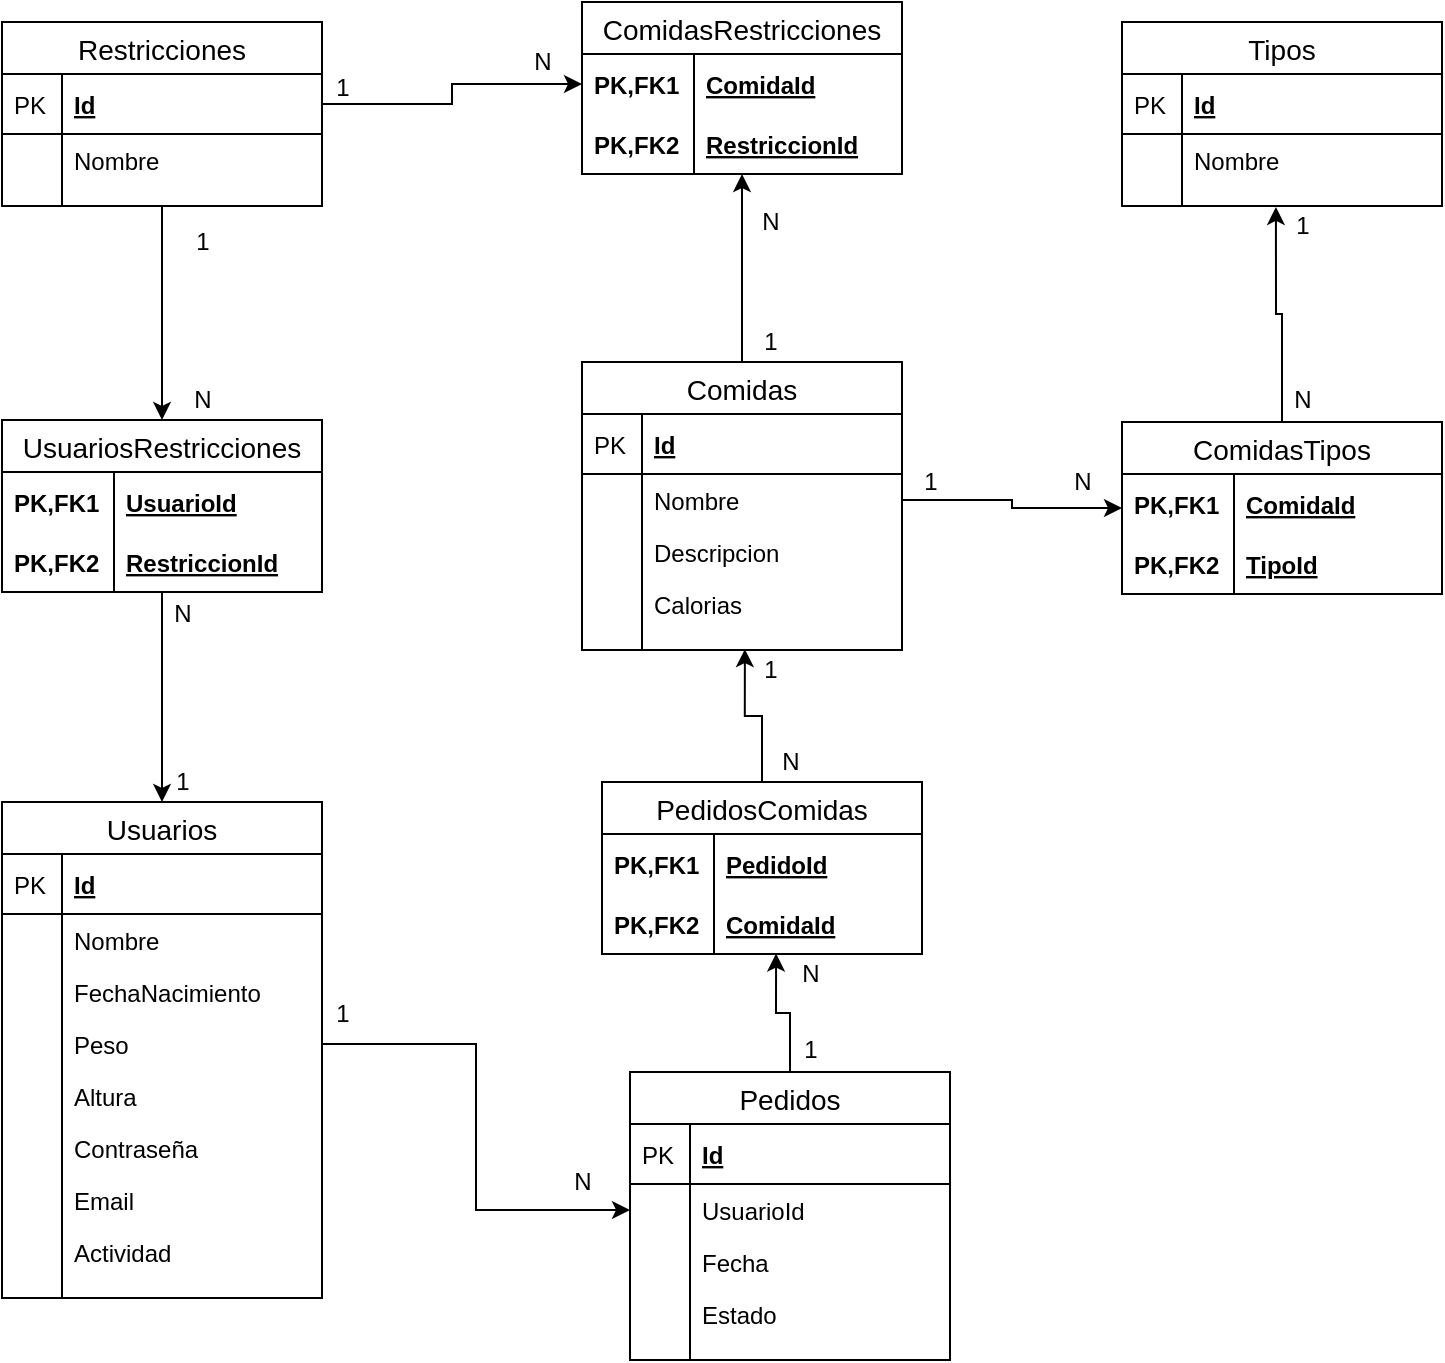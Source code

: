 <mxfile version="13.1.2" type="device"><diagram id="yMRCTAhgRsf9MWPBLFQ8" name="Page-1"><mxGraphModel dx="1019" dy="519" grid="1" gridSize="10" guides="1" tooltips="1" connect="1" arrows="1" fold="1" page="1" pageScale="1" pageWidth="827" pageHeight="1169" math="0" shadow="0"><root><mxCell id="0"/><mxCell id="1" parent="0"/><mxCell id="SiL5sBNIjM_v3AI-AlOc-103" style="edgeStyle=orthogonalEdgeStyle;rounded=0;orthogonalLoop=1;jettySize=auto;html=1;exitX=0.5;exitY=0;exitDx=0;exitDy=0;" edge="1" parent="1" source="SiL5sBNIjM_v3AI-AlOc-1" target="SiL5sBNIjM_v3AI-AlOc-84"><mxGeometry relative="1" as="geometry"/></mxCell><mxCell id="SiL5sBNIjM_v3AI-AlOc-1" value="Comidas" style="swimlane;fontStyle=0;childLayout=stackLayout;horizontal=1;startSize=26;horizontalStack=0;resizeParent=1;resizeParentMax=0;resizeLast=0;collapsible=1;marginBottom=0;align=center;fontSize=14;" vertex="1" parent="1"><mxGeometry x="310" y="230" width="160" height="144" as="geometry"/></mxCell><mxCell id="SiL5sBNIjM_v3AI-AlOc-2" value="Id" style="shape=partialRectangle;top=0;left=0;right=0;bottom=1;align=left;verticalAlign=middle;fillColor=none;spacingLeft=34;spacingRight=4;overflow=hidden;rotatable=0;points=[[0,0.5],[1,0.5]];portConstraint=eastwest;dropTarget=0;fontStyle=5;fontSize=12;" vertex="1" parent="SiL5sBNIjM_v3AI-AlOc-1"><mxGeometry y="26" width="160" height="30" as="geometry"/></mxCell><mxCell id="SiL5sBNIjM_v3AI-AlOc-3" value="PK" style="shape=partialRectangle;top=0;left=0;bottom=0;fillColor=none;align=left;verticalAlign=middle;spacingLeft=4;spacingRight=4;overflow=hidden;rotatable=0;points=[];portConstraint=eastwest;part=1;fontSize=12;" vertex="1" connectable="0" parent="SiL5sBNIjM_v3AI-AlOc-2"><mxGeometry width="30" height="30" as="geometry"/></mxCell><mxCell id="SiL5sBNIjM_v3AI-AlOc-4" value="Nombre" style="shape=partialRectangle;top=0;left=0;right=0;bottom=0;align=left;verticalAlign=top;fillColor=none;spacingLeft=34;spacingRight=4;overflow=hidden;rotatable=0;points=[[0,0.5],[1,0.5]];portConstraint=eastwest;dropTarget=0;fontSize=12;" vertex="1" parent="SiL5sBNIjM_v3AI-AlOc-1"><mxGeometry y="56" width="160" height="26" as="geometry"/></mxCell><mxCell id="SiL5sBNIjM_v3AI-AlOc-5" value="" style="shape=partialRectangle;top=0;left=0;bottom=0;fillColor=none;align=left;verticalAlign=top;spacingLeft=4;spacingRight=4;overflow=hidden;rotatable=0;points=[];portConstraint=eastwest;part=1;fontSize=12;" vertex="1" connectable="0" parent="SiL5sBNIjM_v3AI-AlOc-4"><mxGeometry width="30" height="26" as="geometry"/></mxCell><mxCell id="SiL5sBNIjM_v3AI-AlOc-6" value="Descripcion" style="shape=partialRectangle;top=0;left=0;right=0;bottom=0;align=left;verticalAlign=top;fillColor=none;spacingLeft=34;spacingRight=4;overflow=hidden;rotatable=0;points=[[0,0.5],[1,0.5]];portConstraint=eastwest;dropTarget=0;fontSize=12;" vertex="1" parent="SiL5sBNIjM_v3AI-AlOc-1"><mxGeometry y="82" width="160" height="26" as="geometry"/></mxCell><mxCell id="SiL5sBNIjM_v3AI-AlOc-7" value="" style="shape=partialRectangle;top=0;left=0;bottom=0;fillColor=none;align=left;verticalAlign=top;spacingLeft=4;spacingRight=4;overflow=hidden;rotatable=0;points=[];portConstraint=eastwest;part=1;fontSize=12;" vertex="1" connectable="0" parent="SiL5sBNIjM_v3AI-AlOc-6"><mxGeometry width="30" height="26" as="geometry"/></mxCell><mxCell id="SiL5sBNIjM_v3AI-AlOc-8" value="Calorias" style="shape=partialRectangle;top=0;left=0;right=0;bottom=0;align=left;verticalAlign=top;fillColor=none;spacingLeft=34;spacingRight=4;overflow=hidden;rotatable=0;points=[[0,0.5],[1,0.5]];portConstraint=eastwest;dropTarget=0;fontSize=12;" vertex="1" parent="SiL5sBNIjM_v3AI-AlOc-1"><mxGeometry y="108" width="160" height="26" as="geometry"/></mxCell><mxCell id="SiL5sBNIjM_v3AI-AlOc-9" value="" style="shape=partialRectangle;top=0;left=0;bottom=0;fillColor=none;align=left;verticalAlign=top;spacingLeft=4;spacingRight=4;overflow=hidden;rotatable=0;points=[];portConstraint=eastwest;part=1;fontSize=12;" vertex="1" connectable="0" parent="SiL5sBNIjM_v3AI-AlOc-8"><mxGeometry width="30" height="26" as="geometry"/></mxCell><mxCell id="SiL5sBNIjM_v3AI-AlOc-10" value="" style="shape=partialRectangle;top=0;left=0;right=0;bottom=0;align=left;verticalAlign=top;fillColor=none;spacingLeft=34;spacingRight=4;overflow=hidden;rotatable=0;points=[[0,0.5],[1,0.5]];portConstraint=eastwest;dropTarget=0;fontSize=12;" vertex="1" parent="SiL5sBNIjM_v3AI-AlOc-1"><mxGeometry y="134" width="160" height="10" as="geometry"/></mxCell><mxCell id="SiL5sBNIjM_v3AI-AlOc-11" value="" style="shape=partialRectangle;top=0;left=0;bottom=0;fillColor=none;align=left;verticalAlign=top;spacingLeft=4;spacingRight=4;overflow=hidden;rotatable=0;points=[];portConstraint=eastwest;part=1;fontSize=12;" vertex="1" connectable="0" parent="SiL5sBNIjM_v3AI-AlOc-10"><mxGeometry width="30" height="10" as="geometry"/></mxCell><mxCell id="SiL5sBNIjM_v3AI-AlOc-105" style="edgeStyle=orthogonalEdgeStyle;rounded=0;orthogonalLoop=1;jettySize=auto;html=1;entryX=0.5;entryY=0;entryDx=0;entryDy=0;" edge="1" parent="1" source="SiL5sBNIjM_v3AI-AlOc-27" target="SiL5sBNIjM_v3AI-AlOc-89"><mxGeometry relative="1" as="geometry"/></mxCell><mxCell id="SiL5sBNIjM_v3AI-AlOc-27" value="Restricciones" style="swimlane;fontStyle=0;childLayout=stackLayout;horizontal=1;startSize=26;horizontalStack=0;resizeParent=1;resizeParentMax=0;resizeLast=0;collapsible=1;marginBottom=0;align=center;fontSize=14;" vertex="1" parent="1"><mxGeometry x="20" y="60" width="160" height="92" as="geometry"/></mxCell><mxCell id="SiL5sBNIjM_v3AI-AlOc-28" value="Id" style="shape=partialRectangle;top=0;left=0;right=0;bottom=1;align=left;verticalAlign=middle;fillColor=none;spacingLeft=34;spacingRight=4;overflow=hidden;rotatable=0;points=[[0,0.5],[1,0.5]];portConstraint=eastwest;dropTarget=0;fontStyle=5;fontSize=12;" vertex="1" parent="SiL5sBNIjM_v3AI-AlOc-27"><mxGeometry y="26" width="160" height="30" as="geometry"/></mxCell><mxCell id="SiL5sBNIjM_v3AI-AlOc-29" value="PK" style="shape=partialRectangle;top=0;left=0;bottom=0;fillColor=none;align=left;verticalAlign=middle;spacingLeft=4;spacingRight=4;overflow=hidden;rotatable=0;points=[];portConstraint=eastwest;part=1;fontSize=12;" vertex="1" connectable="0" parent="SiL5sBNIjM_v3AI-AlOc-28"><mxGeometry width="30" height="30" as="geometry"/></mxCell><mxCell id="SiL5sBNIjM_v3AI-AlOc-30" value="Nombre" style="shape=partialRectangle;top=0;left=0;right=0;bottom=0;align=left;verticalAlign=top;fillColor=none;spacingLeft=34;spacingRight=4;overflow=hidden;rotatable=0;points=[[0,0.5],[1,0.5]];portConstraint=eastwest;dropTarget=0;fontSize=12;" vertex="1" parent="SiL5sBNIjM_v3AI-AlOc-27"><mxGeometry y="56" width="160" height="26" as="geometry"/></mxCell><mxCell id="SiL5sBNIjM_v3AI-AlOc-31" value="" style="shape=partialRectangle;top=0;left=0;bottom=0;fillColor=none;align=left;verticalAlign=top;spacingLeft=4;spacingRight=4;overflow=hidden;rotatable=0;points=[];portConstraint=eastwest;part=1;fontSize=12;" vertex="1" connectable="0" parent="SiL5sBNIjM_v3AI-AlOc-30"><mxGeometry width="30" height="26" as="geometry"/></mxCell><mxCell id="SiL5sBNIjM_v3AI-AlOc-32" value="" style="shape=partialRectangle;top=0;left=0;right=0;bottom=0;align=left;verticalAlign=top;fillColor=none;spacingLeft=34;spacingRight=4;overflow=hidden;rotatable=0;points=[[0,0.5],[1,0.5]];portConstraint=eastwest;dropTarget=0;fontSize=12;" vertex="1" parent="SiL5sBNIjM_v3AI-AlOc-27"><mxGeometry y="82" width="160" height="10" as="geometry"/></mxCell><mxCell id="SiL5sBNIjM_v3AI-AlOc-33" value="" style="shape=partialRectangle;top=0;left=0;bottom=0;fillColor=none;align=left;verticalAlign=top;spacingLeft=4;spacingRight=4;overflow=hidden;rotatable=0;points=[];portConstraint=eastwest;part=1;fontSize=12;" vertex="1" connectable="0" parent="SiL5sBNIjM_v3AI-AlOc-32"><mxGeometry width="30" height="10" as="geometry"/></mxCell><mxCell id="SiL5sBNIjM_v3AI-AlOc-34" value="Usuarios" style="swimlane;fontStyle=0;childLayout=stackLayout;horizontal=1;startSize=26;horizontalStack=0;resizeParent=1;resizeParentMax=0;resizeLast=0;collapsible=1;marginBottom=0;align=center;fontSize=14;" vertex="1" parent="1"><mxGeometry x="20" y="450" width="160" height="248" as="geometry"/></mxCell><mxCell id="SiL5sBNIjM_v3AI-AlOc-35" value="Id" style="shape=partialRectangle;top=0;left=0;right=0;bottom=1;align=left;verticalAlign=middle;fillColor=none;spacingLeft=34;spacingRight=4;overflow=hidden;rotatable=0;points=[[0,0.5],[1,0.5]];portConstraint=eastwest;dropTarget=0;fontStyle=5;fontSize=12;" vertex="1" parent="SiL5sBNIjM_v3AI-AlOc-34"><mxGeometry y="26" width="160" height="30" as="geometry"/></mxCell><mxCell id="SiL5sBNIjM_v3AI-AlOc-36" value="PK" style="shape=partialRectangle;top=0;left=0;bottom=0;fillColor=none;align=left;verticalAlign=middle;spacingLeft=4;spacingRight=4;overflow=hidden;rotatable=0;points=[];portConstraint=eastwest;part=1;fontSize=12;" vertex="1" connectable="0" parent="SiL5sBNIjM_v3AI-AlOc-35"><mxGeometry width="30" height="30" as="geometry"/></mxCell><mxCell id="SiL5sBNIjM_v3AI-AlOc-37" value="Nombre" style="shape=partialRectangle;top=0;left=0;right=0;bottom=0;align=left;verticalAlign=top;fillColor=none;spacingLeft=34;spacingRight=4;overflow=hidden;rotatable=0;points=[[0,0.5],[1,0.5]];portConstraint=eastwest;dropTarget=0;fontSize=12;" vertex="1" parent="SiL5sBNIjM_v3AI-AlOc-34"><mxGeometry y="56" width="160" height="26" as="geometry"/></mxCell><mxCell id="SiL5sBNIjM_v3AI-AlOc-38" value="" style="shape=partialRectangle;top=0;left=0;bottom=0;fillColor=none;align=left;verticalAlign=top;spacingLeft=4;spacingRight=4;overflow=hidden;rotatable=0;points=[];portConstraint=eastwest;part=1;fontSize=12;" vertex="1" connectable="0" parent="SiL5sBNIjM_v3AI-AlOc-37"><mxGeometry width="30" height="26" as="geometry"/></mxCell><mxCell id="SiL5sBNIjM_v3AI-AlOc-39" value="FechaNacimiento" style="shape=partialRectangle;top=0;left=0;right=0;bottom=0;align=left;verticalAlign=top;fillColor=none;spacingLeft=34;spacingRight=4;overflow=hidden;rotatable=0;points=[[0,0.5],[1,0.5]];portConstraint=eastwest;dropTarget=0;fontSize=12;" vertex="1" parent="SiL5sBNIjM_v3AI-AlOc-34"><mxGeometry y="82" width="160" height="26" as="geometry"/></mxCell><mxCell id="SiL5sBNIjM_v3AI-AlOc-40" value="" style="shape=partialRectangle;top=0;left=0;bottom=0;fillColor=none;align=left;verticalAlign=top;spacingLeft=4;spacingRight=4;overflow=hidden;rotatable=0;points=[];portConstraint=eastwest;part=1;fontSize=12;" vertex="1" connectable="0" parent="SiL5sBNIjM_v3AI-AlOc-39"><mxGeometry width="30" height="26" as="geometry"/></mxCell><mxCell id="SiL5sBNIjM_v3AI-AlOc-41" value="Peso" style="shape=partialRectangle;top=0;left=0;right=0;bottom=0;align=left;verticalAlign=top;fillColor=none;spacingLeft=34;spacingRight=4;overflow=hidden;rotatable=0;points=[[0,0.5],[1,0.5]];portConstraint=eastwest;dropTarget=0;fontSize=12;" vertex="1" parent="SiL5sBNIjM_v3AI-AlOc-34"><mxGeometry y="108" width="160" height="26" as="geometry"/></mxCell><mxCell id="SiL5sBNIjM_v3AI-AlOc-42" value="" style="shape=partialRectangle;top=0;left=0;bottom=0;fillColor=none;align=left;verticalAlign=top;spacingLeft=4;spacingRight=4;overflow=hidden;rotatable=0;points=[];portConstraint=eastwest;part=1;fontSize=12;" vertex="1" connectable="0" parent="SiL5sBNIjM_v3AI-AlOc-41"><mxGeometry width="30" height="26" as="geometry"/></mxCell><mxCell id="SiL5sBNIjM_v3AI-AlOc-47" value="Altura" style="shape=partialRectangle;top=0;left=0;right=0;bottom=0;align=left;verticalAlign=top;fillColor=none;spacingLeft=34;spacingRight=4;overflow=hidden;rotatable=0;points=[[0,0.5],[1,0.5]];portConstraint=eastwest;dropTarget=0;fontSize=12;" vertex="1" parent="SiL5sBNIjM_v3AI-AlOc-34"><mxGeometry y="134" width="160" height="26" as="geometry"/></mxCell><mxCell id="SiL5sBNIjM_v3AI-AlOc-48" value="" style="shape=partialRectangle;top=0;left=0;bottom=0;fillColor=none;align=left;verticalAlign=top;spacingLeft=4;spacingRight=4;overflow=hidden;rotatable=0;points=[];portConstraint=eastwest;part=1;fontSize=12;" vertex="1" connectable="0" parent="SiL5sBNIjM_v3AI-AlOc-47"><mxGeometry width="30" height="26" as="geometry"/></mxCell><mxCell id="SiL5sBNIjM_v3AI-AlOc-45" value="Contraseña" style="shape=partialRectangle;top=0;left=0;right=0;bottom=0;align=left;verticalAlign=top;fillColor=none;spacingLeft=34;spacingRight=4;overflow=hidden;rotatable=0;points=[[0,0.5],[1,0.5]];portConstraint=eastwest;dropTarget=0;fontSize=12;" vertex="1" parent="SiL5sBNIjM_v3AI-AlOc-34"><mxGeometry y="160" width="160" height="26" as="geometry"/></mxCell><mxCell id="SiL5sBNIjM_v3AI-AlOc-46" value="" style="shape=partialRectangle;top=0;left=0;bottom=0;fillColor=none;align=left;verticalAlign=top;spacingLeft=4;spacingRight=4;overflow=hidden;rotatable=0;points=[];portConstraint=eastwest;part=1;fontSize=12;" vertex="1" connectable="0" parent="SiL5sBNIjM_v3AI-AlOc-45"><mxGeometry width="30" height="26" as="geometry"/></mxCell><mxCell id="SiL5sBNIjM_v3AI-AlOc-49" value="Email" style="shape=partialRectangle;top=0;left=0;right=0;bottom=0;align=left;verticalAlign=top;fillColor=none;spacingLeft=34;spacingRight=4;overflow=hidden;rotatable=0;points=[[0,0.5],[1,0.5]];portConstraint=eastwest;dropTarget=0;fontSize=12;" vertex="1" parent="SiL5sBNIjM_v3AI-AlOc-34"><mxGeometry y="186" width="160" height="26" as="geometry"/></mxCell><mxCell id="SiL5sBNIjM_v3AI-AlOc-50" value="" style="shape=partialRectangle;top=0;left=0;bottom=0;fillColor=none;align=left;verticalAlign=top;spacingLeft=4;spacingRight=4;overflow=hidden;rotatable=0;points=[];portConstraint=eastwest;part=1;fontSize=12;" vertex="1" connectable="0" parent="SiL5sBNIjM_v3AI-AlOc-49"><mxGeometry width="30" height="26" as="geometry"/></mxCell><mxCell id="SiL5sBNIjM_v3AI-AlOc-51" value="Actividad" style="shape=partialRectangle;top=0;left=0;right=0;bottom=0;align=left;verticalAlign=top;fillColor=none;spacingLeft=34;spacingRight=4;overflow=hidden;rotatable=0;points=[[0,0.5],[1,0.5]];portConstraint=eastwest;dropTarget=0;fontSize=12;" vertex="1" parent="SiL5sBNIjM_v3AI-AlOc-34"><mxGeometry y="212" width="160" height="26" as="geometry"/></mxCell><mxCell id="SiL5sBNIjM_v3AI-AlOc-52" value="" style="shape=partialRectangle;top=0;left=0;bottom=0;fillColor=none;align=left;verticalAlign=top;spacingLeft=4;spacingRight=4;overflow=hidden;rotatable=0;points=[];portConstraint=eastwest;part=1;fontSize=12;" vertex="1" connectable="0" parent="SiL5sBNIjM_v3AI-AlOc-51"><mxGeometry width="30" height="26" as="geometry"/></mxCell><mxCell id="SiL5sBNIjM_v3AI-AlOc-43" value="" style="shape=partialRectangle;top=0;left=0;right=0;bottom=0;align=left;verticalAlign=top;fillColor=none;spacingLeft=34;spacingRight=4;overflow=hidden;rotatable=0;points=[[0,0.5],[1,0.5]];portConstraint=eastwest;dropTarget=0;fontSize=12;" vertex="1" parent="SiL5sBNIjM_v3AI-AlOc-34"><mxGeometry y="238" width="160" height="10" as="geometry"/></mxCell><mxCell id="SiL5sBNIjM_v3AI-AlOc-44" value="" style="shape=partialRectangle;top=0;left=0;bottom=0;fillColor=none;align=left;verticalAlign=top;spacingLeft=4;spacingRight=4;overflow=hidden;rotatable=0;points=[];portConstraint=eastwest;part=1;fontSize=12;" vertex="1" connectable="0" parent="SiL5sBNIjM_v3AI-AlOc-43"><mxGeometry width="30" height="10" as="geometry"/></mxCell><mxCell id="SiL5sBNIjM_v3AI-AlOc-102" style="edgeStyle=orthogonalEdgeStyle;rounded=0;orthogonalLoop=1;jettySize=auto;html=1;exitX=0.5;exitY=0;exitDx=0;exitDy=0;entryX=0.481;entryY=1.046;entryDx=0;entryDy=0;entryPerimeter=0;" edge="1" parent="1" source="SiL5sBNIjM_v3AI-AlOc-65" target="SiL5sBNIjM_v3AI-AlOc-25"><mxGeometry relative="1" as="geometry"/></mxCell><mxCell id="SiL5sBNIjM_v3AI-AlOc-65" value="ComidasTipos" style="swimlane;fontStyle=0;childLayout=stackLayout;horizontal=1;startSize=26;horizontalStack=0;resizeParent=1;resizeParentMax=0;resizeLast=0;collapsible=1;marginBottom=0;align=center;fontSize=14;" vertex="1" parent="1"><mxGeometry x="580" y="260" width="160" height="86" as="geometry"/></mxCell><mxCell id="SiL5sBNIjM_v3AI-AlOc-66" value="ComidaId" style="shape=partialRectangle;top=0;left=0;right=0;bottom=0;align=left;verticalAlign=middle;fillColor=none;spacingLeft=60;spacingRight=4;overflow=hidden;rotatable=0;points=[[0,0.5],[1,0.5]];portConstraint=eastwest;dropTarget=0;fontStyle=5;fontSize=12;" vertex="1" parent="SiL5sBNIjM_v3AI-AlOc-65"><mxGeometry y="26" width="160" height="30" as="geometry"/></mxCell><mxCell id="SiL5sBNIjM_v3AI-AlOc-67" value="PK,FK1" style="shape=partialRectangle;fontStyle=1;top=0;left=0;bottom=0;fillColor=none;align=left;verticalAlign=middle;spacingLeft=4;spacingRight=4;overflow=hidden;rotatable=0;points=[];portConstraint=eastwest;part=1;fontSize=12;" vertex="1" connectable="0" parent="SiL5sBNIjM_v3AI-AlOc-66"><mxGeometry width="56" height="30" as="geometry"/></mxCell><mxCell id="SiL5sBNIjM_v3AI-AlOc-68" value="TipoId" style="shape=partialRectangle;top=0;left=0;right=0;bottom=1;align=left;verticalAlign=middle;fillColor=none;spacingLeft=60;spacingRight=4;overflow=hidden;rotatable=0;points=[[0,0.5],[1,0.5]];portConstraint=eastwest;dropTarget=0;fontStyle=5;fontSize=12;" vertex="1" parent="SiL5sBNIjM_v3AI-AlOc-65"><mxGeometry y="56" width="160" height="30" as="geometry"/></mxCell><mxCell id="SiL5sBNIjM_v3AI-AlOc-69" value="PK,FK2" style="shape=partialRectangle;fontStyle=1;top=0;left=0;bottom=0;fillColor=none;align=left;verticalAlign=middle;spacingLeft=4;spacingRight=4;overflow=hidden;rotatable=0;points=[];portConstraint=eastwest;part=1;fontSize=12;" vertex="1" connectable="0" parent="SiL5sBNIjM_v3AI-AlOc-68"><mxGeometry width="56" height="30" as="geometry"/></mxCell><mxCell id="SiL5sBNIjM_v3AI-AlOc-72" style="edgeStyle=orthogonalEdgeStyle;rounded=0;orthogonalLoop=1;jettySize=auto;html=1;exitX=1;exitY=0.5;exitDx=0;exitDy=0;entryX=0;entryY=0.5;entryDx=0;entryDy=0;" edge="1" parent="1" source="SiL5sBNIjM_v3AI-AlOc-4" target="SiL5sBNIjM_v3AI-AlOc-65"><mxGeometry relative="1" as="geometry"/></mxCell><mxCell id="SiL5sBNIjM_v3AI-AlOc-16" value="Tipos" style="swimlane;fontStyle=0;childLayout=stackLayout;horizontal=1;startSize=26;horizontalStack=0;resizeParent=1;resizeParentMax=0;resizeLast=0;collapsible=1;marginBottom=0;align=center;fontSize=14;" vertex="1" parent="1"><mxGeometry x="580" y="60" width="160" height="92" as="geometry"/></mxCell><mxCell id="SiL5sBNIjM_v3AI-AlOc-17" value="Id" style="shape=partialRectangle;top=0;left=0;right=0;bottom=1;align=left;verticalAlign=middle;fillColor=none;spacingLeft=34;spacingRight=4;overflow=hidden;rotatable=0;points=[[0,0.5],[1,0.5]];portConstraint=eastwest;dropTarget=0;fontStyle=5;fontSize=12;" vertex="1" parent="SiL5sBNIjM_v3AI-AlOc-16"><mxGeometry y="26" width="160" height="30" as="geometry"/></mxCell><mxCell id="SiL5sBNIjM_v3AI-AlOc-18" value="PK" style="shape=partialRectangle;top=0;left=0;bottom=0;fillColor=none;align=left;verticalAlign=middle;spacingLeft=4;spacingRight=4;overflow=hidden;rotatable=0;points=[];portConstraint=eastwest;part=1;fontSize=12;" vertex="1" connectable="0" parent="SiL5sBNIjM_v3AI-AlOc-17"><mxGeometry width="30" height="30" as="geometry"/></mxCell><mxCell id="SiL5sBNIjM_v3AI-AlOc-19" value="Nombre" style="shape=partialRectangle;top=0;left=0;right=0;bottom=0;align=left;verticalAlign=top;fillColor=none;spacingLeft=34;spacingRight=4;overflow=hidden;rotatable=0;points=[[0,0.5],[1,0.5]];portConstraint=eastwest;dropTarget=0;fontSize=12;" vertex="1" parent="SiL5sBNIjM_v3AI-AlOc-16"><mxGeometry y="56" width="160" height="26" as="geometry"/></mxCell><mxCell id="SiL5sBNIjM_v3AI-AlOc-20" value="" style="shape=partialRectangle;top=0;left=0;bottom=0;fillColor=none;align=left;verticalAlign=top;spacingLeft=4;spacingRight=4;overflow=hidden;rotatable=0;points=[];portConstraint=eastwest;part=1;fontSize=12;" vertex="1" connectable="0" parent="SiL5sBNIjM_v3AI-AlOc-19"><mxGeometry width="30" height="26" as="geometry"/></mxCell><mxCell id="SiL5sBNIjM_v3AI-AlOc-25" value="" style="shape=partialRectangle;top=0;left=0;right=0;bottom=0;align=left;verticalAlign=top;fillColor=none;spacingLeft=34;spacingRight=4;overflow=hidden;rotatable=0;points=[[0,0.5],[1,0.5]];portConstraint=eastwest;dropTarget=0;fontSize=12;" vertex="1" parent="SiL5sBNIjM_v3AI-AlOc-16"><mxGeometry y="82" width="160" height="10" as="geometry"/></mxCell><mxCell id="SiL5sBNIjM_v3AI-AlOc-26" value="" style="shape=partialRectangle;top=0;left=0;bottom=0;fillColor=none;align=left;verticalAlign=top;spacingLeft=4;spacingRight=4;overflow=hidden;rotatable=0;points=[];portConstraint=eastwest;part=1;fontSize=12;" vertex="1" connectable="0" parent="SiL5sBNIjM_v3AI-AlOc-25"><mxGeometry width="30" height="10" as="geometry"/></mxCell><mxCell id="SiL5sBNIjM_v3AI-AlOc-84" value="ComidasRestricciones" style="swimlane;fontStyle=0;childLayout=stackLayout;horizontal=1;startSize=26;horizontalStack=0;resizeParent=1;resizeParentMax=0;resizeLast=0;collapsible=1;marginBottom=0;align=center;fontSize=14;" vertex="1" parent="1"><mxGeometry x="310" y="50" width="160" height="86" as="geometry"/></mxCell><mxCell id="SiL5sBNIjM_v3AI-AlOc-85" value="ComidaId" style="shape=partialRectangle;top=0;left=0;right=0;bottom=0;align=left;verticalAlign=middle;fillColor=none;spacingLeft=60;spacingRight=4;overflow=hidden;rotatable=0;points=[[0,0.5],[1,0.5]];portConstraint=eastwest;dropTarget=0;fontStyle=5;fontSize=12;" vertex="1" parent="SiL5sBNIjM_v3AI-AlOc-84"><mxGeometry y="26" width="160" height="30" as="geometry"/></mxCell><mxCell id="SiL5sBNIjM_v3AI-AlOc-86" value="PK,FK1" style="shape=partialRectangle;fontStyle=1;top=0;left=0;bottom=0;fillColor=none;align=left;verticalAlign=middle;spacingLeft=4;spacingRight=4;overflow=hidden;rotatable=0;points=[];portConstraint=eastwest;part=1;fontSize=12;" vertex="1" connectable="0" parent="SiL5sBNIjM_v3AI-AlOc-85"><mxGeometry width="56" height="30" as="geometry"/></mxCell><mxCell id="SiL5sBNIjM_v3AI-AlOc-87" value="RestriccionId" style="shape=partialRectangle;top=0;left=0;right=0;bottom=1;align=left;verticalAlign=middle;fillColor=none;spacingLeft=60;spacingRight=4;overflow=hidden;rotatable=0;points=[[0,0.5],[1,0.5]];portConstraint=eastwest;dropTarget=0;fontStyle=5;fontSize=12;" vertex="1" parent="SiL5sBNIjM_v3AI-AlOc-84"><mxGeometry y="56" width="160" height="30" as="geometry"/></mxCell><mxCell id="SiL5sBNIjM_v3AI-AlOc-88" value="PK,FK2" style="shape=partialRectangle;fontStyle=1;top=0;left=0;bottom=0;fillColor=none;align=left;verticalAlign=middle;spacingLeft=4;spacingRight=4;overflow=hidden;rotatable=0;points=[];portConstraint=eastwest;part=1;fontSize=12;" vertex="1" connectable="0" parent="SiL5sBNIjM_v3AI-AlOc-87"><mxGeometry width="56" height="30" as="geometry"/></mxCell><mxCell id="SiL5sBNIjM_v3AI-AlOc-106" style="edgeStyle=orthogonalEdgeStyle;rounded=0;orthogonalLoop=1;jettySize=auto;html=1;" edge="1" parent="1" source="SiL5sBNIjM_v3AI-AlOc-89" target="SiL5sBNIjM_v3AI-AlOc-34"><mxGeometry relative="1" as="geometry"/></mxCell><mxCell id="SiL5sBNIjM_v3AI-AlOc-89" value="UsuariosRestricciones" style="swimlane;fontStyle=0;childLayout=stackLayout;horizontal=1;startSize=26;horizontalStack=0;resizeParent=1;resizeParentMax=0;resizeLast=0;collapsible=1;marginBottom=0;align=center;fontSize=14;" vertex="1" parent="1"><mxGeometry x="20" y="259" width="160" height="86" as="geometry"/></mxCell><mxCell id="SiL5sBNIjM_v3AI-AlOc-90" value="UsuarioId" style="shape=partialRectangle;top=0;left=0;right=0;bottom=0;align=left;verticalAlign=middle;fillColor=none;spacingLeft=60;spacingRight=4;overflow=hidden;rotatable=0;points=[[0,0.5],[1,0.5]];portConstraint=eastwest;dropTarget=0;fontStyle=5;fontSize=12;" vertex="1" parent="SiL5sBNIjM_v3AI-AlOc-89"><mxGeometry y="26" width="160" height="30" as="geometry"/></mxCell><mxCell id="SiL5sBNIjM_v3AI-AlOc-91" value="PK,FK1" style="shape=partialRectangle;fontStyle=1;top=0;left=0;bottom=0;fillColor=none;align=left;verticalAlign=middle;spacingLeft=4;spacingRight=4;overflow=hidden;rotatable=0;points=[];portConstraint=eastwest;part=1;fontSize=12;" vertex="1" connectable="0" parent="SiL5sBNIjM_v3AI-AlOc-90"><mxGeometry width="56" height="30" as="geometry"/></mxCell><mxCell id="SiL5sBNIjM_v3AI-AlOc-92" value="RestriccionId" style="shape=partialRectangle;top=0;left=0;right=0;bottom=1;align=left;verticalAlign=middle;fillColor=none;spacingLeft=60;spacingRight=4;overflow=hidden;rotatable=0;points=[[0,0.5],[1,0.5]];portConstraint=eastwest;dropTarget=0;fontStyle=5;fontSize=12;" vertex="1" parent="SiL5sBNIjM_v3AI-AlOc-89"><mxGeometry y="56" width="160" height="30" as="geometry"/></mxCell><mxCell id="SiL5sBNIjM_v3AI-AlOc-93" value="PK,FK2" style="shape=partialRectangle;fontStyle=1;top=0;left=0;bottom=0;fillColor=none;align=left;verticalAlign=middle;spacingLeft=4;spacingRight=4;overflow=hidden;rotatable=0;points=[];portConstraint=eastwest;part=1;fontSize=12;" vertex="1" connectable="0" parent="SiL5sBNIjM_v3AI-AlOc-92"><mxGeometry width="56" height="30" as="geometry"/></mxCell><mxCell id="SiL5sBNIjM_v3AI-AlOc-100" style="edgeStyle=orthogonalEdgeStyle;rounded=0;orthogonalLoop=1;jettySize=auto;html=1;exitX=0.5;exitY=0;exitDx=0;exitDy=0;entryX=0.544;entryY=0.993;entryDx=0;entryDy=0;entryPerimeter=0;" edge="1" parent="1" source="SiL5sBNIjM_v3AI-AlOc-53" target="SiL5sBNIjM_v3AI-AlOc-97"><mxGeometry relative="1" as="geometry"/></mxCell><mxCell id="SiL5sBNIjM_v3AI-AlOc-53" value="Pedidos" style="swimlane;fontStyle=0;childLayout=stackLayout;horizontal=1;startSize=26;horizontalStack=0;resizeParent=1;resizeParentMax=0;resizeLast=0;collapsible=1;marginBottom=0;align=center;fontSize=14;" vertex="1" parent="1"><mxGeometry x="334" y="585" width="160" height="144" as="geometry"/></mxCell><mxCell id="SiL5sBNIjM_v3AI-AlOc-54" value="Id" style="shape=partialRectangle;top=0;left=0;right=0;bottom=1;align=left;verticalAlign=middle;fillColor=none;spacingLeft=34;spacingRight=4;overflow=hidden;rotatable=0;points=[[0,0.5],[1,0.5]];portConstraint=eastwest;dropTarget=0;fontStyle=5;fontSize=12;" vertex="1" parent="SiL5sBNIjM_v3AI-AlOc-53"><mxGeometry y="26" width="160" height="30" as="geometry"/></mxCell><mxCell id="SiL5sBNIjM_v3AI-AlOc-55" value="PK" style="shape=partialRectangle;top=0;left=0;bottom=0;fillColor=none;align=left;verticalAlign=middle;spacingLeft=4;spacingRight=4;overflow=hidden;rotatable=0;points=[];portConstraint=eastwest;part=1;fontSize=12;" vertex="1" connectable="0" parent="SiL5sBNIjM_v3AI-AlOc-54"><mxGeometry width="30" height="30" as="geometry"/></mxCell><mxCell id="SiL5sBNIjM_v3AI-AlOc-56" value="UsuarioId" style="shape=partialRectangle;top=0;left=0;right=0;bottom=0;align=left;verticalAlign=top;fillColor=none;spacingLeft=34;spacingRight=4;overflow=hidden;rotatable=0;points=[[0,0.5],[1,0.5]];portConstraint=eastwest;dropTarget=0;fontSize=12;" vertex="1" parent="SiL5sBNIjM_v3AI-AlOc-53"><mxGeometry y="56" width="160" height="26" as="geometry"/></mxCell><mxCell id="SiL5sBNIjM_v3AI-AlOc-57" value="" style="shape=partialRectangle;top=0;left=0;bottom=0;fillColor=none;align=left;verticalAlign=top;spacingLeft=4;spacingRight=4;overflow=hidden;rotatable=0;points=[];portConstraint=eastwest;part=1;fontSize=12;" vertex="1" connectable="0" parent="SiL5sBNIjM_v3AI-AlOc-56"><mxGeometry width="30" height="26" as="geometry"/></mxCell><mxCell id="SiL5sBNIjM_v3AI-AlOc-58" value="Fecha" style="shape=partialRectangle;top=0;left=0;right=0;bottom=0;align=left;verticalAlign=top;fillColor=none;spacingLeft=34;spacingRight=4;overflow=hidden;rotatable=0;points=[[0,0.5],[1,0.5]];portConstraint=eastwest;dropTarget=0;fontSize=12;" vertex="1" parent="SiL5sBNIjM_v3AI-AlOc-53"><mxGeometry y="82" width="160" height="26" as="geometry"/></mxCell><mxCell id="SiL5sBNIjM_v3AI-AlOc-59" value="" style="shape=partialRectangle;top=0;left=0;bottom=0;fillColor=none;align=left;verticalAlign=top;spacingLeft=4;spacingRight=4;overflow=hidden;rotatable=0;points=[];portConstraint=eastwest;part=1;fontSize=12;" vertex="1" connectable="0" parent="SiL5sBNIjM_v3AI-AlOc-58"><mxGeometry width="30" height="26" as="geometry"/></mxCell><mxCell id="SiL5sBNIjM_v3AI-AlOc-60" value="Estado" style="shape=partialRectangle;top=0;left=0;right=0;bottom=0;align=left;verticalAlign=top;fillColor=none;spacingLeft=34;spacingRight=4;overflow=hidden;rotatable=0;points=[[0,0.5],[1,0.5]];portConstraint=eastwest;dropTarget=0;fontSize=12;" vertex="1" parent="SiL5sBNIjM_v3AI-AlOc-53"><mxGeometry y="108" width="160" height="26" as="geometry"/></mxCell><mxCell id="SiL5sBNIjM_v3AI-AlOc-61" value="" style="shape=partialRectangle;top=0;left=0;bottom=0;fillColor=none;align=left;verticalAlign=top;spacingLeft=4;spacingRight=4;overflow=hidden;rotatable=0;points=[];portConstraint=eastwest;part=1;fontSize=12;" vertex="1" connectable="0" parent="SiL5sBNIjM_v3AI-AlOc-60"><mxGeometry width="30" height="26" as="geometry"/></mxCell><mxCell id="SiL5sBNIjM_v3AI-AlOc-62" value="" style="shape=partialRectangle;top=0;left=0;right=0;bottom=0;align=left;verticalAlign=top;fillColor=none;spacingLeft=34;spacingRight=4;overflow=hidden;rotatable=0;points=[[0,0.5],[1,0.5]];portConstraint=eastwest;dropTarget=0;fontSize=12;" vertex="1" parent="SiL5sBNIjM_v3AI-AlOc-53"><mxGeometry y="134" width="160" height="10" as="geometry"/></mxCell><mxCell id="SiL5sBNIjM_v3AI-AlOc-63" value="" style="shape=partialRectangle;top=0;left=0;bottom=0;fillColor=none;align=left;verticalAlign=top;spacingLeft=4;spacingRight=4;overflow=hidden;rotatable=0;points=[];portConstraint=eastwest;part=1;fontSize=12;" vertex="1" connectable="0" parent="SiL5sBNIjM_v3AI-AlOc-62"><mxGeometry width="30" height="10" as="geometry"/></mxCell><mxCell id="SiL5sBNIjM_v3AI-AlOc-101" style="edgeStyle=orthogonalEdgeStyle;rounded=0;orthogonalLoop=1;jettySize=auto;html=1;exitX=0.5;exitY=0;exitDx=0;exitDy=0;entryX=0.509;entryY=0.957;entryDx=0;entryDy=0;entryPerimeter=0;" edge="1" parent="1" source="SiL5sBNIjM_v3AI-AlOc-94" target="SiL5sBNIjM_v3AI-AlOc-10"><mxGeometry relative="1" as="geometry"/></mxCell><mxCell id="SiL5sBNIjM_v3AI-AlOc-94" value="PedidosComidas" style="swimlane;fontStyle=0;childLayout=stackLayout;horizontal=1;startSize=26;horizontalStack=0;resizeParent=1;resizeParentMax=0;resizeLast=0;collapsible=1;marginBottom=0;align=center;fontSize=14;" vertex="1" parent="1"><mxGeometry x="320" y="440" width="160" height="86" as="geometry"/></mxCell><mxCell id="SiL5sBNIjM_v3AI-AlOc-95" value="PedidoId" style="shape=partialRectangle;top=0;left=0;right=0;bottom=0;align=left;verticalAlign=middle;fillColor=none;spacingLeft=60;spacingRight=4;overflow=hidden;rotatable=0;points=[[0,0.5],[1,0.5]];portConstraint=eastwest;dropTarget=0;fontStyle=5;fontSize=12;" vertex="1" parent="SiL5sBNIjM_v3AI-AlOc-94"><mxGeometry y="26" width="160" height="30" as="geometry"/></mxCell><mxCell id="SiL5sBNIjM_v3AI-AlOc-96" value="PK,FK1" style="shape=partialRectangle;fontStyle=1;top=0;left=0;bottom=0;fillColor=none;align=left;verticalAlign=middle;spacingLeft=4;spacingRight=4;overflow=hidden;rotatable=0;points=[];portConstraint=eastwest;part=1;fontSize=12;" vertex="1" connectable="0" parent="SiL5sBNIjM_v3AI-AlOc-95"><mxGeometry width="56" height="30" as="geometry"/></mxCell><mxCell id="SiL5sBNIjM_v3AI-AlOc-97" value="ComidaId" style="shape=partialRectangle;top=0;left=0;right=0;bottom=1;align=left;verticalAlign=middle;fillColor=none;spacingLeft=60;spacingRight=4;overflow=hidden;rotatable=0;points=[[0,0.5],[1,0.5]];portConstraint=eastwest;dropTarget=0;fontStyle=5;fontSize=12;" vertex="1" parent="SiL5sBNIjM_v3AI-AlOc-94"><mxGeometry y="56" width="160" height="30" as="geometry"/></mxCell><mxCell id="SiL5sBNIjM_v3AI-AlOc-98" value="PK,FK2" style="shape=partialRectangle;fontStyle=1;top=0;left=0;bottom=0;fillColor=none;align=left;verticalAlign=middle;spacingLeft=4;spacingRight=4;overflow=hidden;rotatable=0;points=[];portConstraint=eastwest;part=1;fontSize=12;" vertex="1" connectable="0" parent="SiL5sBNIjM_v3AI-AlOc-97"><mxGeometry width="56" height="30" as="geometry"/></mxCell><mxCell id="SiL5sBNIjM_v3AI-AlOc-99" style="edgeStyle=orthogonalEdgeStyle;rounded=0;orthogonalLoop=1;jettySize=auto;html=1;exitX=1;exitY=0.5;exitDx=0;exitDy=0;entryX=0;entryY=0.5;entryDx=0;entryDy=0;" edge="1" parent="1" source="SiL5sBNIjM_v3AI-AlOc-41" target="SiL5sBNIjM_v3AI-AlOc-56"><mxGeometry relative="1" as="geometry"/></mxCell><mxCell id="SiL5sBNIjM_v3AI-AlOc-104" style="edgeStyle=orthogonalEdgeStyle;rounded=0;orthogonalLoop=1;jettySize=auto;html=1;exitX=1;exitY=0.5;exitDx=0;exitDy=0;" edge="1" parent="1" source="SiL5sBNIjM_v3AI-AlOc-28" target="SiL5sBNIjM_v3AI-AlOc-85"><mxGeometry relative="1" as="geometry"/></mxCell><mxCell id="SiL5sBNIjM_v3AI-AlOc-107" value="N" style="text;html=1;align=center;verticalAlign=middle;resizable=0;points=[];autosize=1;" vertex="1" parent="1"><mxGeometry x="414" y="526" width="20" height="20" as="geometry"/></mxCell><mxCell id="SiL5sBNIjM_v3AI-AlOc-108" value="N" style="text;html=1;align=center;verticalAlign=middle;resizable=0;points=[];autosize=1;" vertex="1" parent="1"><mxGeometry x="404" y="420" width="20" height="20" as="geometry"/></mxCell><mxCell id="SiL5sBNIjM_v3AI-AlOc-109" value="N" style="text;html=1;align=center;verticalAlign=middle;resizable=0;points=[];autosize=1;" vertex="1" parent="1"><mxGeometry x="100" y="346" width="20" height="20" as="geometry"/></mxCell><mxCell id="SiL5sBNIjM_v3AI-AlOc-110" value="N" style="text;html=1;align=center;verticalAlign=middle;resizable=0;points=[];autosize=1;" vertex="1" parent="1"><mxGeometry x="110" y="239" width="20" height="20" as="geometry"/></mxCell><mxCell id="SiL5sBNIjM_v3AI-AlOc-111" value="1" style="text;html=1;align=center;verticalAlign=middle;resizable=0;points=[];autosize=1;" vertex="1" parent="1"><mxGeometry x="110" y="160" width="20" height="20" as="geometry"/></mxCell><mxCell id="SiL5sBNIjM_v3AI-AlOc-112" value="1" style="text;html=1;align=center;verticalAlign=middle;resizable=0;points=[];autosize=1;" vertex="1" parent="1"><mxGeometry x="100" y="430" width="20" height="20" as="geometry"/></mxCell><mxCell id="SiL5sBNIjM_v3AI-AlOc-113" value="1" style="text;html=1;align=center;verticalAlign=middle;resizable=0;points=[];autosize=1;" vertex="1" parent="1"><mxGeometry x="180" y="546" width="20" height="20" as="geometry"/></mxCell><mxCell id="SiL5sBNIjM_v3AI-AlOc-114" value="N" style="text;html=1;align=center;verticalAlign=middle;resizable=0;points=[];autosize=1;" vertex="1" parent="1"><mxGeometry x="300" y="630" width="20" height="20" as="geometry"/></mxCell><mxCell id="SiL5sBNIjM_v3AI-AlOc-115" value="1" style="text;html=1;align=center;verticalAlign=middle;resizable=0;points=[];autosize=1;" vertex="1" parent="1"><mxGeometry x="394" y="374" width="20" height="20" as="geometry"/></mxCell><mxCell id="SiL5sBNIjM_v3AI-AlOc-116" value="1" style="text;html=1;align=center;verticalAlign=middle;resizable=0;points=[];autosize=1;" vertex="1" parent="1"><mxGeometry x="180" y="83" width="20" height="20" as="geometry"/></mxCell><mxCell id="SiL5sBNIjM_v3AI-AlOc-117" value="N" style="text;html=1;align=center;verticalAlign=middle;resizable=0;points=[];autosize=1;" vertex="1" parent="1"><mxGeometry x="280" y="70" width="20" height="20" as="geometry"/></mxCell><mxCell id="SiL5sBNIjM_v3AI-AlOc-118" value="1" style="text;html=1;align=center;verticalAlign=middle;resizable=0;points=[];autosize=1;" vertex="1" parent="1"><mxGeometry x="394" y="210" width="20" height="20" as="geometry"/></mxCell><mxCell id="SiL5sBNIjM_v3AI-AlOc-119" value="N" style="text;html=1;align=center;verticalAlign=middle;resizable=0;points=[];autosize=1;" vertex="1" parent="1"><mxGeometry x="394" y="150" width="20" height="20" as="geometry"/></mxCell><mxCell id="SiL5sBNIjM_v3AI-AlOc-120" value="1" style="text;html=1;align=center;verticalAlign=middle;resizable=0;points=[];autosize=1;" vertex="1" parent="1"><mxGeometry x="414" y="564" width="20" height="20" as="geometry"/></mxCell><mxCell id="SiL5sBNIjM_v3AI-AlOc-121" value="1" style="text;html=1;align=center;verticalAlign=middle;resizable=0;points=[];autosize=1;" vertex="1" parent="1"><mxGeometry x="474" y="280" width="20" height="20" as="geometry"/></mxCell><mxCell id="SiL5sBNIjM_v3AI-AlOc-122" value="1" style="text;html=1;align=center;verticalAlign=middle;resizable=0;points=[];autosize=1;" vertex="1" parent="1"><mxGeometry x="660" y="152" width="20" height="20" as="geometry"/></mxCell><mxCell id="SiL5sBNIjM_v3AI-AlOc-123" value="N" style="text;html=1;align=center;verticalAlign=middle;resizable=0;points=[];autosize=1;" vertex="1" parent="1"><mxGeometry x="550" y="280" width="20" height="20" as="geometry"/></mxCell><mxCell id="SiL5sBNIjM_v3AI-AlOc-124" value="N" style="text;html=1;align=center;verticalAlign=middle;resizable=0;points=[];autosize=1;" vertex="1" parent="1"><mxGeometry x="660" y="239" width="20" height="20" as="geometry"/></mxCell></root></mxGraphModel></diagram></mxfile>